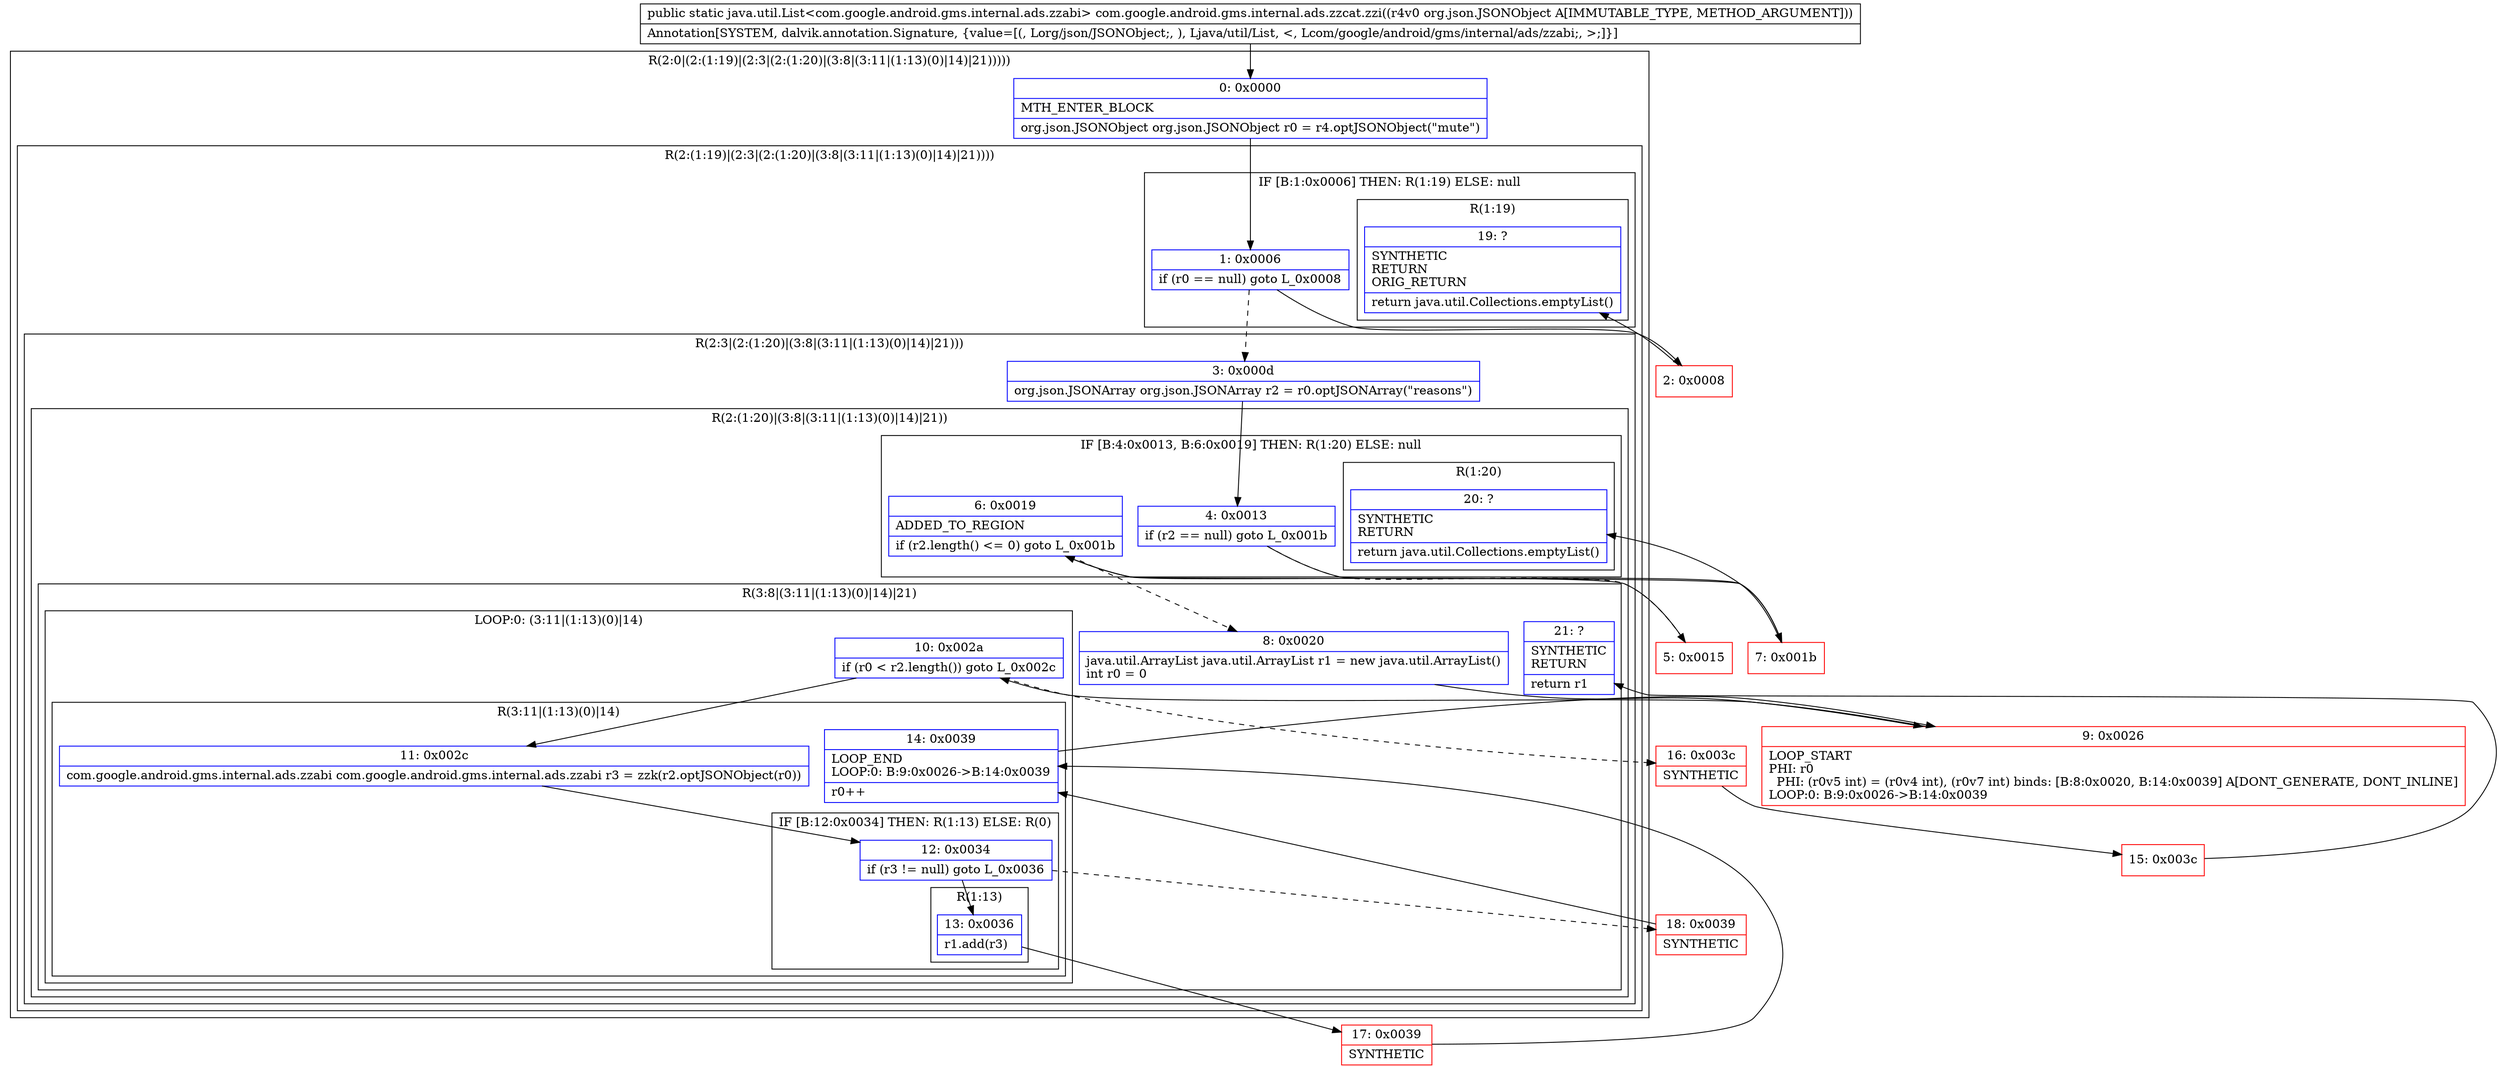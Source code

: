 digraph "CFG forcom.google.android.gms.internal.ads.zzcat.zzi(Lorg\/json\/JSONObject;)Ljava\/util\/List;" {
subgraph cluster_Region_1904329337 {
label = "R(2:0|(2:(1:19)|(2:3|(2:(1:20)|(3:8|(3:11|(1:13)(0)|14)|21)))))";
node [shape=record,color=blue];
Node_0 [shape=record,label="{0\:\ 0x0000|MTH_ENTER_BLOCK\l|org.json.JSONObject org.json.JSONObject r0 = r4.optJSONObject(\"mute\")\l}"];
subgraph cluster_Region_453000264 {
label = "R(2:(1:19)|(2:3|(2:(1:20)|(3:8|(3:11|(1:13)(0)|14)|21))))";
node [shape=record,color=blue];
subgraph cluster_IfRegion_624576152 {
label = "IF [B:1:0x0006] THEN: R(1:19) ELSE: null";
node [shape=record,color=blue];
Node_1 [shape=record,label="{1\:\ 0x0006|if (r0 == null) goto L_0x0008\l}"];
subgraph cluster_Region_226782273 {
label = "R(1:19)";
node [shape=record,color=blue];
Node_19 [shape=record,label="{19\:\ ?|SYNTHETIC\lRETURN\lORIG_RETURN\l|return java.util.Collections.emptyList()\l}"];
}
}
subgraph cluster_Region_525365389 {
label = "R(2:3|(2:(1:20)|(3:8|(3:11|(1:13)(0)|14)|21)))";
node [shape=record,color=blue];
Node_3 [shape=record,label="{3\:\ 0x000d|org.json.JSONArray org.json.JSONArray r2 = r0.optJSONArray(\"reasons\")\l}"];
subgraph cluster_Region_287475395 {
label = "R(2:(1:20)|(3:8|(3:11|(1:13)(0)|14)|21))";
node [shape=record,color=blue];
subgraph cluster_IfRegion_730292822 {
label = "IF [B:4:0x0013, B:6:0x0019] THEN: R(1:20) ELSE: null";
node [shape=record,color=blue];
Node_4 [shape=record,label="{4\:\ 0x0013|if (r2 == null) goto L_0x001b\l}"];
Node_6 [shape=record,label="{6\:\ 0x0019|ADDED_TO_REGION\l|if (r2.length() \<= 0) goto L_0x001b\l}"];
subgraph cluster_Region_1626698998 {
label = "R(1:20)";
node [shape=record,color=blue];
Node_20 [shape=record,label="{20\:\ ?|SYNTHETIC\lRETURN\l|return java.util.Collections.emptyList()\l}"];
}
}
subgraph cluster_Region_1062970657 {
label = "R(3:8|(3:11|(1:13)(0)|14)|21)";
node [shape=record,color=blue];
Node_8 [shape=record,label="{8\:\ 0x0020|java.util.ArrayList java.util.ArrayList r1 = new java.util.ArrayList()\lint r0 = 0\l}"];
subgraph cluster_LoopRegion_1424686933 {
label = "LOOP:0: (3:11|(1:13)(0)|14)";
node [shape=record,color=blue];
Node_10 [shape=record,label="{10\:\ 0x002a|if (r0 \< r2.length()) goto L_0x002c\l}"];
subgraph cluster_Region_588475862 {
label = "R(3:11|(1:13)(0)|14)";
node [shape=record,color=blue];
Node_11 [shape=record,label="{11\:\ 0x002c|com.google.android.gms.internal.ads.zzabi com.google.android.gms.internal.ads.zzabi r3 = zzk(r2.optJSONObject(r0))\l}"];
subgraph cluster_IfRegion_743286711 {
label = "IF [B:12:0x0034] THEN: R(1:13) ELSE: R(0)";
node [shape=record,color=blue];
Node_12 [shape=record,label="{12\:\ 0x0034|if (r3 != null) goto L_0x0036\l}"];
subgraph cluster_Region_803140942 {
label = "R(1:13)";
node [shape=record,color=blue];
Node_13 [shape=record,label="{13\:\ 0x0036|r1.add(r3)\l}"];
}
subgraph cluster_Region_2056124124 {
label = "R(0)";
node [shape=record,color=blue];
}
}
Node_14 [shape=record,label="{14\:\ 0x0039|LOOP_END\lLOOP:0: B:9:0x0026\-\>B:14:0x0039\l|r0++\l}"];
}
}
Node_21 [shape=record,label="{21\:\ ?|SYNTHETIC\lRETURN\l|return r1\l}"];
}
}
}
}
}
Node_2 [shape=record,color=red,label="{2\:\ 0x0008}"];
Node_5 [shape=record,color=red,label="{5\:\ 0x0015}"];
Node_7 [shape=record,color=red,label="{7\:\ 0x001b}"];
Node_9 [shape=record,color=red,label="{9\:\ 0x0026|LOOP_START\lPHI: r0 \l  PHI: (r0v5 int) = (r0v4 int), (r0v7 int) binds: [B:8:0x0020, B:14:0x0039] A[DONT_GENERATE, DONT_INLINE]\lLOOP:0: B:9:0x0026\-\>B:14:0x0039\l}"];
Node_15 [shape=record,color=red,label="{15\:\ 0x003c}"];
Node_16 [shape=record,color=red,label="{16\:\ 0x003c|SYNTHETIC\l}"];
Node_17 [shape=record,color=red,label="{17\:\ 0x0039|SYNTHETIC\l}"];
Node_18 [shape=record,color=red,label="{18\:\ 0x0039|SYNTHETIC\l}"];
MethodNode[shape=record,label="{public static java.util.List\<com.google.android.gms.internal.ads.zzabi\> com.google.android.gms.internal.ads.zzcat.zzi((r4v0 org.json.JSONObject A[IMMUTABLE_TYPE, METHOD_ARGUMENT]))  | Annotation[SYSTEM, dalvik.annotation.Signature, \{value=[(, Lorg\/json\/JSONObject;, ), Ljava\/util\/List, \<, Lcom\/google\/android\/gms\/internal\/ads\/zzabi;, \>;]\}]\l}"];
MethodNode -> Node_0;
Node_0 -> Node_1;
Node_1 -> Node_2;
Node_1 -> Node_3[style=dashed];
Node_3 -> Node_4;
Node_4 -> Node_5[style=dashed];
Node_4 -> Node_7;
Node_6 -> Node_7;
Node_6 -> Node_8[style=dashed];
Node_8 -> Node_9;
Node_10 -> Node_11;
Node_10 -> Node_16[style=dashed];
Node_11 -> Node_12;
Node_12 -> Node_13;
Node_12 -> Node_18[style=dashed];
Node_13 -> Node_17;
Node_14 -> Node_9;
Node_2 -> Node_19;
Node_5 -> Node_6;
Node_7 -> Node_20;
Node_9 -> Node_10;
Node_15 -> Node_21;
Node_16 -> Node_15;
Node_17 -> Node_14;
Node_18 -> Node_14;
}

